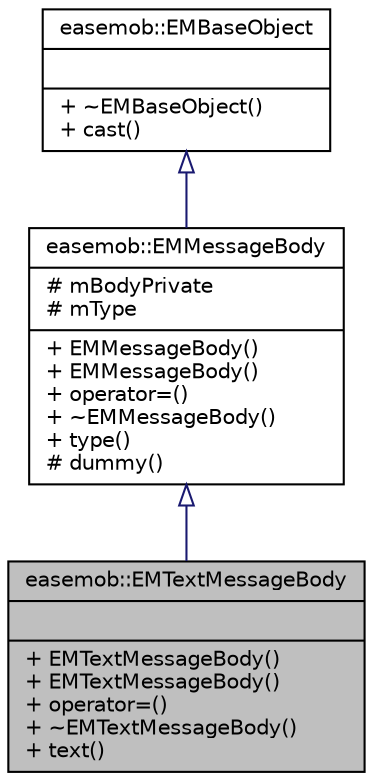 digraph "easemob::EMTextMessageBody"
{
  edge [fontname="Helvetica",fontsize="10",labelfontname="Helvetica",labelfontsize="10"];
  node [fontname="Helvetica",fontsize="10",shape=record];
  Node1 [label="{easemob::EMTextMessageBody\n||+ EMTextMessageBody()\l+ EMTextMessageBody()\l+ operator=()\l+ ~EMTextMessageBody()\l+ text()\l}",height=0.2,width=0.4,color="black", fillcolor="grey75", style="filled" fontcolor="black"];
  Node2 -> Node1 [dir="back",color="midnightblue",fontsize="10",style="solid",arrowtail="onormal",fontname="Helvetica"];
  Node2 [label="{easemob::EMMessageBody\n|# mBodyPrivate\l# mType\l|+ EMMessageBody()\l+ EMMessageBody()\l+ operator=()\l+ ~EMMessageBody()\l+ type()\l# dummy()\l}",height=0.2,width=0.4,color="black", fillcolor="white", style="filled",URL="$classeasemob_1_1EMMessageBody.html"];
  Node3 -> Node2 [dir="back",color="midnightblue",fontsize="10",style="solid",arrowtail="onormal",fontname="Helvetica"];
  Node3 [label="{easemob::EMBaseObject\n||+ ~EMBaseObject()\l+ cast()\l}",height=0.2,width=0.4,color="black", fillcolor="white", style="filled",URL="$classeasemob_1_1EMBaseObject.html"];
}
